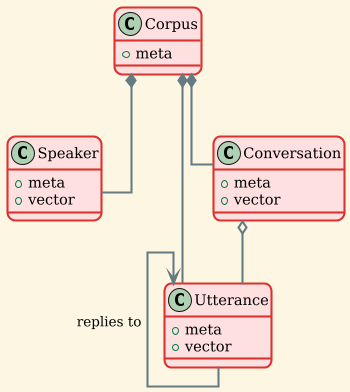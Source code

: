 @startuml
skinparam linetype ortho
skinparam dpi 300
!theme sunlust

' Core Classes
class Corpus {
    + meta
}

class Speaker {
    + meta
    + vector
}

class Utterance {
    + meta
    + vector
}

class Conversation {
    + meta
    + vector
}

' Relationships
Corpus *-- Conversation
Corpus *-- Utterance
Corpus *-- Speaker

Conversation o-- Utterance
Utterance <-- Utterance : \nreplies to

@enduml
